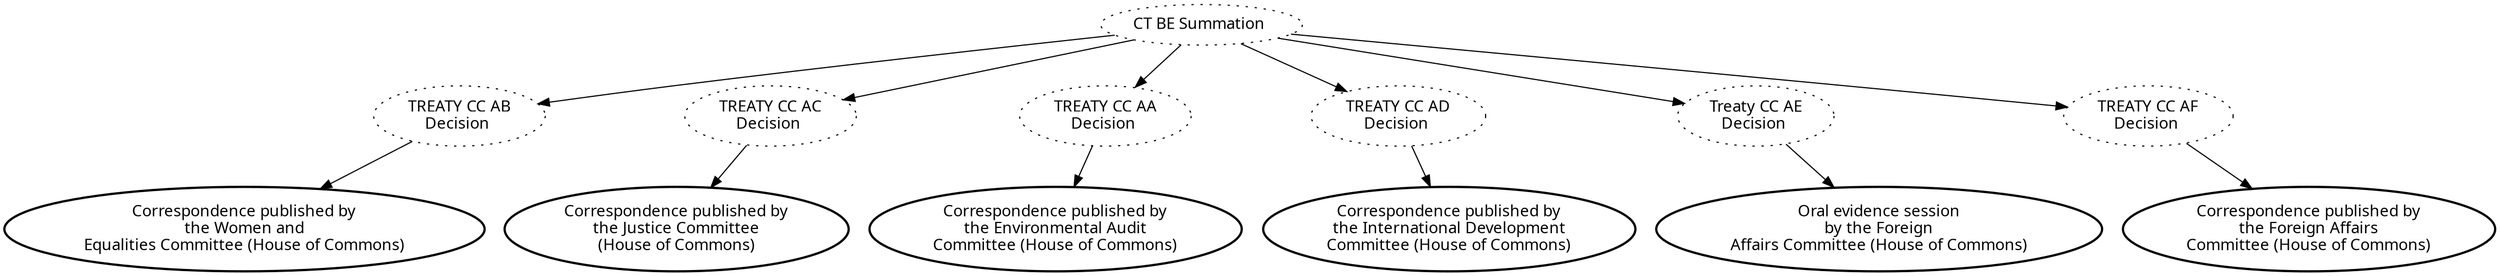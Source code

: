 digraph{graph[fontname="calibri"];node[fontname="calibri"];edge[fontname="calibri"];edge [style=solid, color=black];"2352"->"3212"[label=""];edge[style=solid, color=black];edge [style=solid, color=black];"2352"->"3814"[label=""];edge[style=solid, color=black];edge [style=solid, color=black];"2352"->"3211"[label=""];edge[style=solid, color=black];edge [style=solid, color=black];"2352"->"4247"[label=""];edge[style=solid, color=black];edge [style=solid, color=black];"2352"->"4251"[label=""];edge[style=solid, color=black];edge [style=solid, color=black];"2352"->"4667"[label=""];edge[style=solid, color=black];edge [style=solid, color=black];"3211"->"4248"[label=""];edge[style=solid, color=black];edge [style=solid, color=black];"3212"->"3214"[label=""];edge[style=solid, color=black];edge [style=solid, color=black];"3814"->"3815"[label=""];edge[style=solid, color=black];edge [style=solid, color=black];"4247"->"4249"[label=""];edge[style=solid, color=black];edge [style=solid, color=black];"4251"->"4250"[label=""];edge[style=solid, color=black];edge [style=solid, color=black];"4667"->"4668"[label=""];edge[style=solid, color=black];"2352" [label="CT BE Summation ", style=dotted];"3211" [label="TREATY CC AA\nDecision ", style=dotted];"3212" [label="TREATY CC AB\nDecision ", style=dotted];"3814" [label="TREATY CC AC\nDecision ", style=dotted];"4247" [label="TREATY CC AD\nDecision ", style=dotted];"4251" [label="Treaty CC AE\nDecision ", style=dotted];"4667" [label="TREATY CC AF\nDecision ", style=dotted];"4248" [label="Correspondence published by\nthe Environmental Audit\nCommittee (House of Commons)", style=bold];"3214" [label="Correspondence published by\nthe Women and\nEqualities Committee (House of Commons)", style=bold];"3815" [label="Correspondence published by\nthe Justice Committee\n(House of Commons)", style=bold];"4249" [label="Correspondence published by\nthe International Development\nCommittee (House of Commons)", style=bold];"4250" [label="Oral evidence session\nby the Foreign\nAffairs Committee (House of Commons)", style=bold];"4668" [label="Correspondence published by\nthe Foreign Affairs\nCommittee (House of Commons)", style=bold];}

